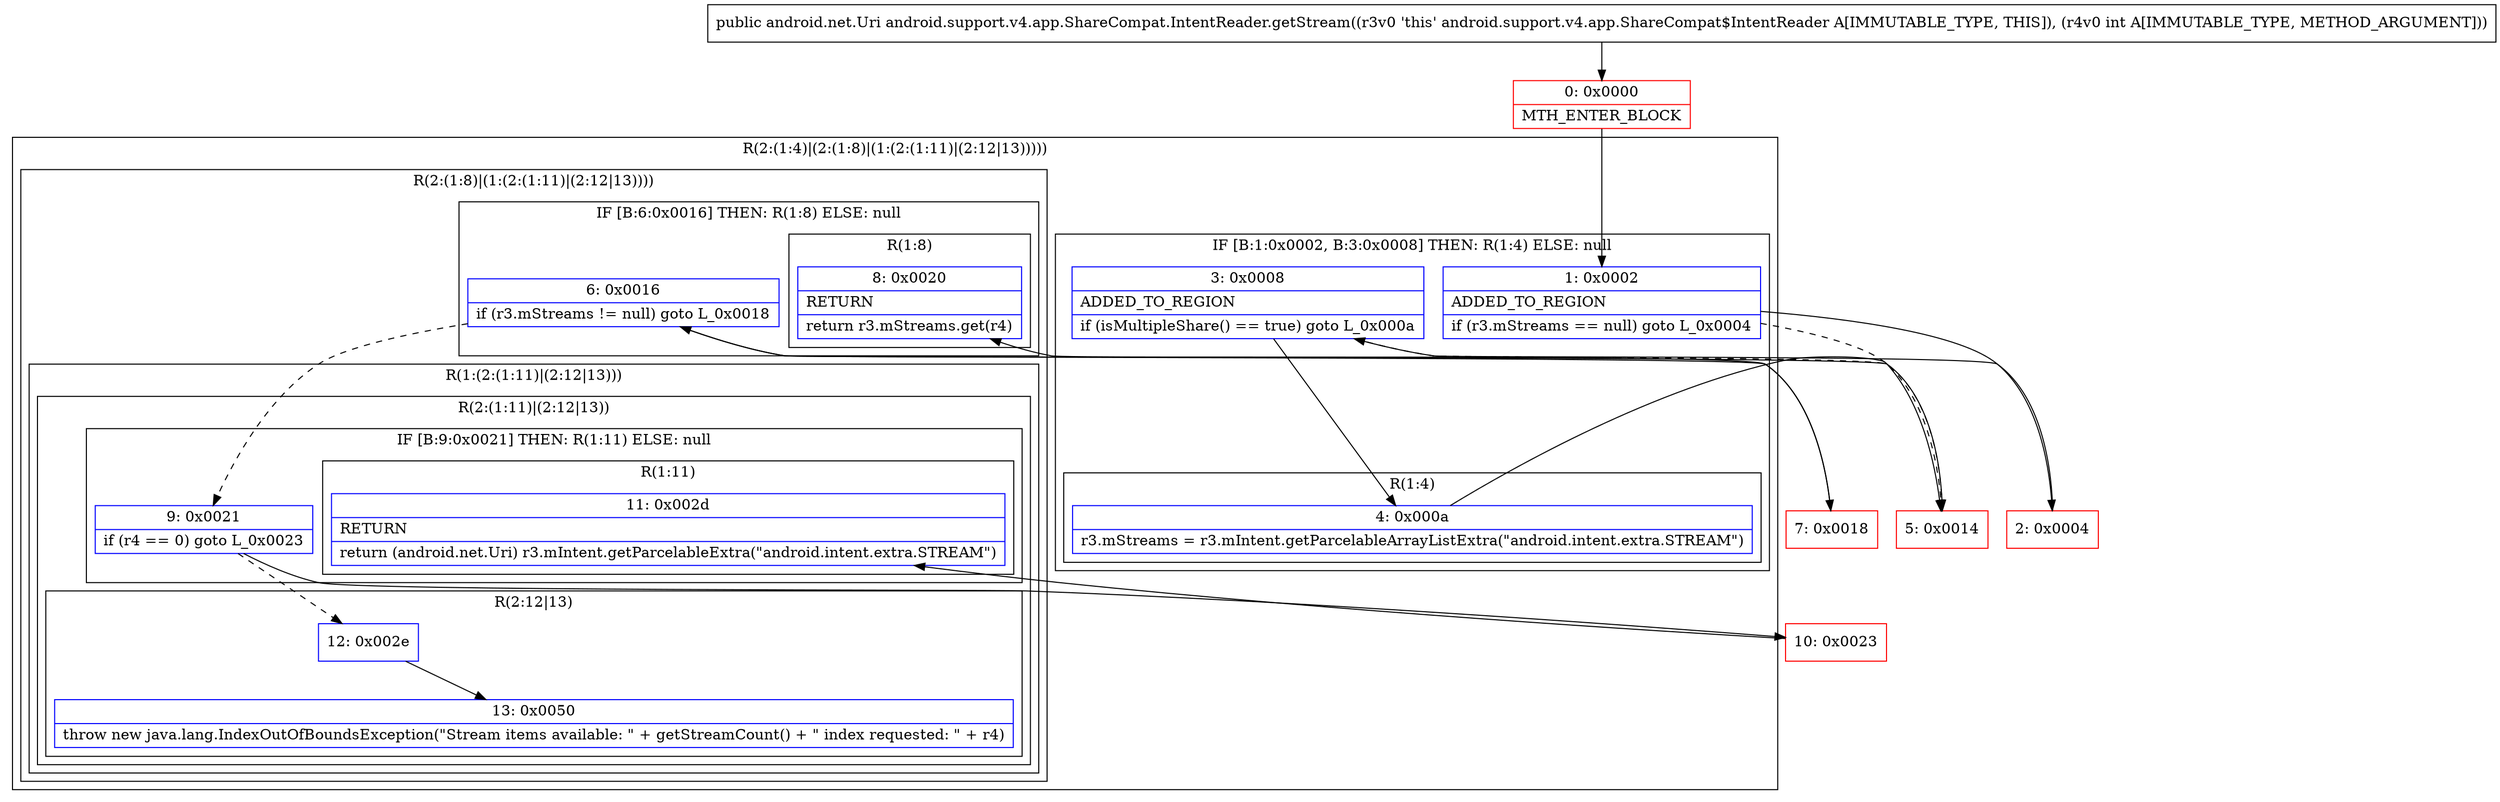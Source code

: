digraph "CFG forandroid.support.v4.app.ShareCompat.IntentReader.getStream(I)Landroid\/net\/Uri;" {
subgraph cluster_Region_652296974 {
label = "R(2:(1:4)|(2:(1:8)|(1:(2:(1:11)|(2:12|13)))))";
node [shape=record,color=blue];
subgraph cluster_IfRegion_446279652 {
label = "IF [B:1:0x0002, B:3:0x0008] THEN: R(1:4) ELSE: null";
node [shape=record,color=blue];
Node_1 [shape=record,label="{1\:\ 0x0002|ADDED_TO_REGION\l|if (r3.mStreams == null) goto L_0x0004\l}"];
Node_3 [shape=record,label="{3\:\ 0x0008|ADDED_TO_REGION\l|if (isMultipleShare() == true) goto L_0x000a\l}"];
subgraph cluster_Region_1178452087 {
label = "R(1:4)";
node [shape=record,color=blue];
Node_4 [shape=record,label="{4\:\ 0x000a|r3.mStreams = r3.mIntent.getParcelableArrayListExtra(\"android.intent.extra.STREAM\")\l}"];
}
}
subgraph cluster_Region_233989104 {
label = "R(2:(1:8)|(1:(2:(1:11)|(2:12|13))))";
node [shape=record,color=blue];
subgraph cluster_IfRegion_564635763 {
label = "IF [B:6:0x0016] THEN: R(1:8) ELSE: null";
node [shape=record,color=blue];
Node_6 [shape=record,label="{6\:\ 0x0016|if (r3.mStreams != null) goto L_0x0018\l}"];
subgraph cluster_Region_1989596460 {
label = "R(1:8)";
node [shape=record,color=blue];
Node_8 [shape=record,label="{8\:\ 0x0020|RETURN\l|return r3.mStreams.get(r4)\l}"];
}
}
subgraph cluster_Region_1577098737 {
label = "R(1:(2:(1:11)|(2:12|13)))";
node [shape=record,color=blue];
subgraph cluster_Region_1081313314 {
label = "R(2:(1:11)|(2:12|13))";
node [shape=record,color=blue];
subgraph cluster_IfRegion_1544246383 {
label = "IF [B:9:0x0021] THEN: R(1:11) ELSE: null";
node [shape=record,color=blue];
Node_9 [shape=record,label="{9\:\ 0x0021|if (r4 == 0) goto L_0x0023\l}"];
subgraph cluster_Region_485803383 {
label = "R(1:11)";
node [shape=record,color=blue];
Node_11 [shape=record,label="{11\:\ 0x002d|RETURN\l|return (android.net.Uri) r3.mIntent.getParcelableExtra(\"android.intent.extra.STREAM\")\l}"];
}
}
subgraph cluster_Region_1187068941 {
label = "R(2:12|13)";
node [shape=record,color=blue];
Node_12 [shape=record,label="{12\:\ 0x002e}"];
Node_13 [shape=record,label="{13\:\ 0x0050|throw new java.lang.IndexOutOfBoundsException(\"Stream items available: \" + getStreamCount() + \" index requested: \" + r4)\l}"];
}
}
}
}
}
Node_0 [shape=record,color=red,label="{0\:\ 0x0000|MTH_ENTER_BLOCK\l}"];
Node_2 [shape=record,color=red,label="{2\:\ 0x0004}"];
Node_5 [shape=record,color=red,label="{5\:\ 0x0014}"];
Node_7 [shape=record,color=red,label="{7\:\ 0x0018}"];
Node_10 [shape=record,color=red,label="{10\:\ 0x0023}"];
MethodNode[shape=record,label="{public android.net.Uri android.support.v4.app.ShareCompat.IntentReader.getStream((r3v0 'this' android.support.v4.app.ShareCompat$IntentReader A[IMMUTABLE_TYPE, THIS]), (r4v0 int A[IMMUTABLE_TYPE, METHOD_ARGUMENT])) }"];
MethodNode -> Node_0;
Node_1 -> Node_2;
Node_1 -> Node_5[style=dashed];
Node_3 -> Node_4;
Node_3 -> Node_5[style=dashed];
Node_4 -> Node_5;
Node_6 -> Node_7;
Node_6 -> Node_9[style=dashed];
Node_9 -> Node_10;
Node_9 -> Node_12[style=dashed];
Node_12 -> Node_13;
Node_0 -> Node_1;
Node_2 -> Node_3;
Node_5 -> Node_6;
Node_7 -> Node_8;
Node_10 -> Node_11;
}

